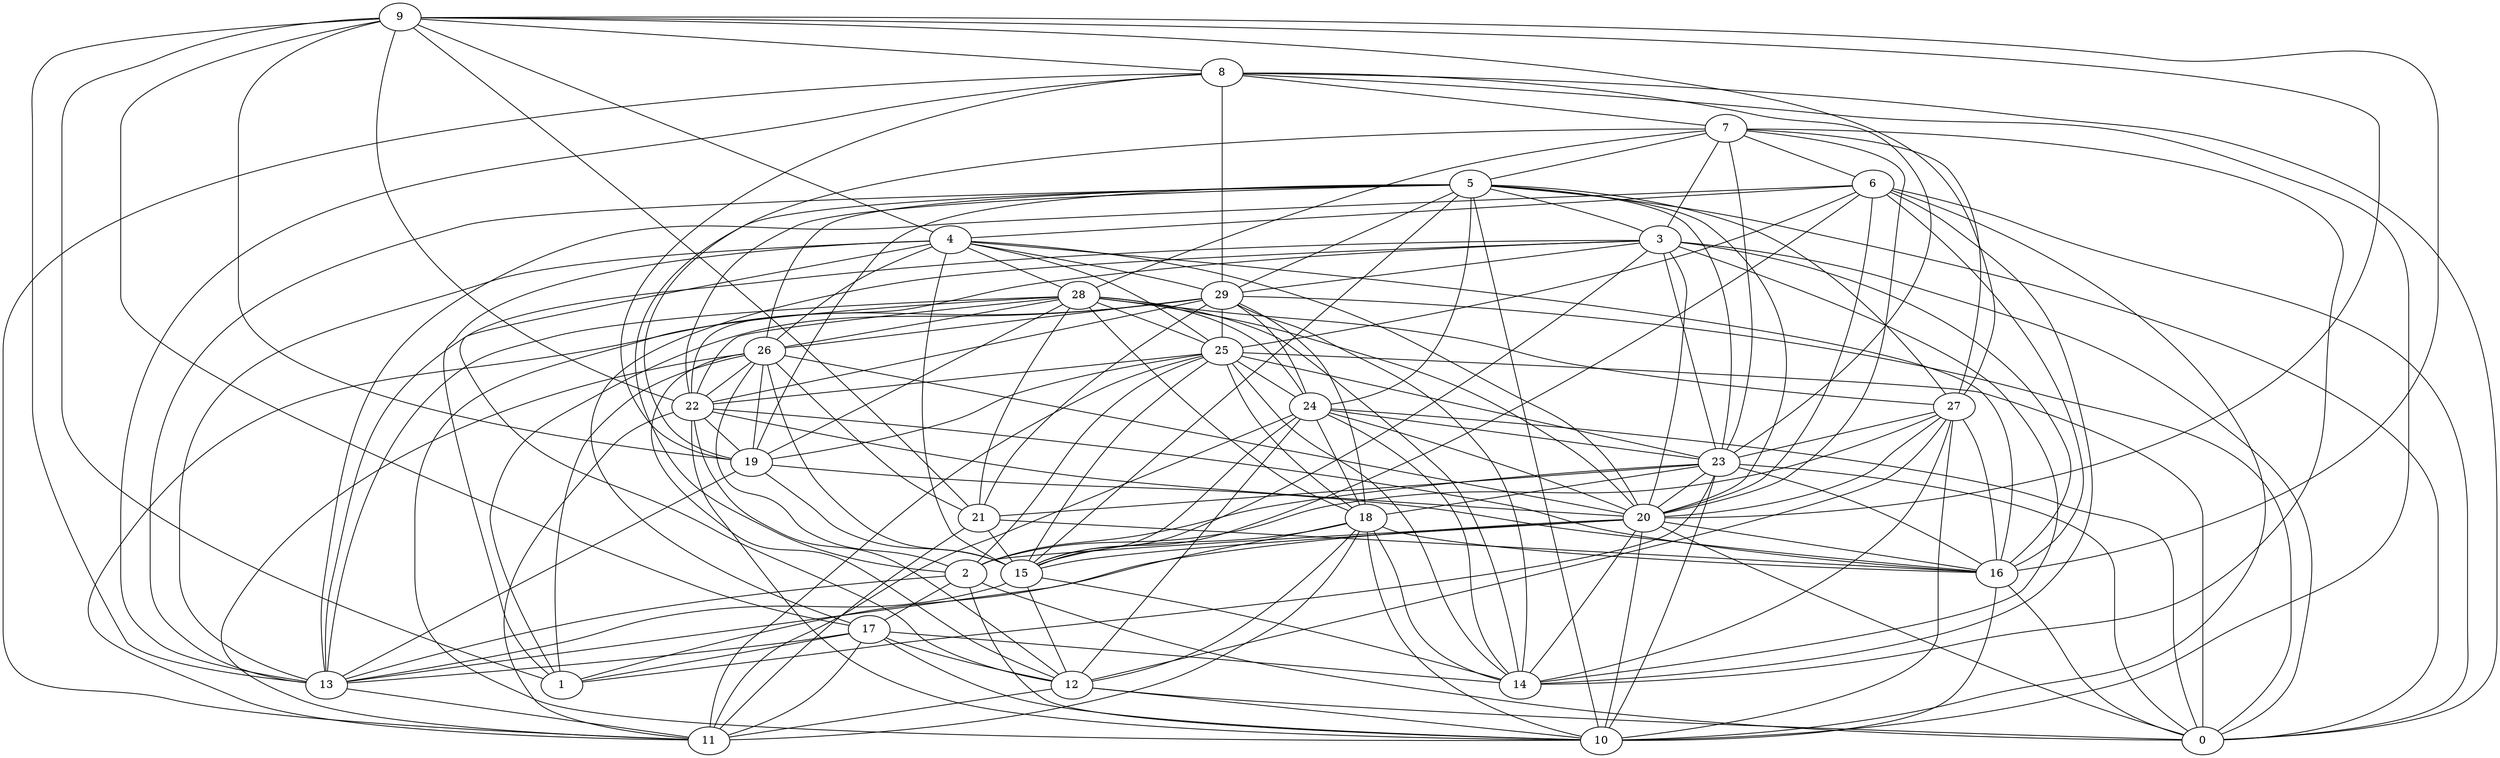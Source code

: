 digraph GG_graph {

subgraph G_graph {
edge [color = black]
"18" -> "11" [dir = none]
"18" -> "16" [dir = none]
"18" -> "1" [dir = none]
"18" -> "10" [dir = none]
"18" -> "15" [dir = none]
"18" -> "14" [dir = none]
"24" -> "15" [dir = none]
"24" -> "0" [dir = none]
"24" -> "14" [dir = none]
"20" -> "14" [dir = none]
"20" -> "16" [dir = none]
"20" -> "0" [dir = none]
"20" -> "15" [dir = none]
"20" -> "2" [dir = none]
"29" -> "18" [dir = none]
"29" -> "14" [dir = none]
"29" -> "21" [dir = none]
"29" -> "11" [dir = none]
"29" -> "0" [dir = none]
"29" -> "22" [dir = none]
"15" -> "13" [dir = none]
"15" -> "14" [dir = none]
"13" -> "11" [dir = none]
"27" -> "12" [dir = none]
"27" -> "2" [dir = none]
"27" -> "14" [dir = none]
"27" -> "23" [dir = none]
"27" -> "16" [dir = none]
"28" -> "25" [dir = none]
"28" -> "18" [dir = none]
"28" -> "13" [dir = none]
"28" -> "21" [dir = none]
"28" -> "10" [dir = none]
"28" -> "19" [dir = none]
"7" -> "28" [dir = none]
"7" -> "27" [dir = none]
"7" -> "5" [dir = none]
"7" -> "23" [dir = none]
"7" -> "6" [dir = none]
"26" -> "12" [dir = none]
"26" -> "22" [dir = none]
"16" -> "0" [dir = none]
"19" -> "13" [dir = none]
"3" -> "20" [dir = none]
"3" -> "16" [dir = none]
"3" -> "13" [dir = none]
"3" -> "15" [dir = none]
"6" -> "20" [dir = none]
"6" -> "15" [dir = none]
"6" -> "13" [dir = none]
"6" -> "25" [dir = none]
"12" -> "11" [dir = none]
"12" -> "0" [dir = none]
"4" -> "1" [dir = none]
"4" -> "25" [dir = none]
"4" -> "20" [dir = none]
"4" -> "16" [dir = none]
"4" -> "26" [dir = none]
"4" -> "12" [dir = none]
"22" -> "12" [dir = none]
"22" -> "10" [dir = none]
"17" -> "12" [dir = none]
"17" -> "14" [dir = none]
"9" -> "22" [dir = none]
"9" -> "8" [dir = none]
"9" -> "19" [dir = none]
"9" -> "27" [dir = none]
"9" -> "20" [dir = none]
"9" -> "1" [dir = none]
"5" -> "22" [dir = none]
"5" -> "3" [dir = none]
"5" -> "0" [dir = none]
"5" -> "29" [dir = none]
"5" -> "19" [dir = none]
"21" -> "15" [dir = none]
"23" -> "16" [dir = none]
"23" -> "21" [dir = none]
"23" -> "0" [dir = none]
"23" -> "10" [dir = none]
"2" -> "17" [dir = none]
"2" -> "13" [dir = none]
"2" -> "10" [dir = none]
"25" -> "0" [dir = none]
"8" -> "13" [dir = none]
"8" -> "7" [dir = none]
"8" -> "29" [dir = none]
"8" -> "10" [dir = none]
"3" -> "17" [dir = none]
"20" -> "10" [dir = none]
"25" -> "11" [dir = none]
"4" -> "28" [dir = none]
"17" -> "11" [dir = none]
"24" -> "11" [dir = none]
"8" -> "19" [dir = none]
"28" -> "14" [dir = none]
"25" -> "14" [dir = none]
"4" -> "15" [dir = none]
"28" -> "26" [dir = none]
"3" -> "23" [dir = none]
"5" -> "27" [dir = none]
"17" -> "10" [dir = none]
"9" -> "4" [dir = none]
"26" -> "21" [dir = none]
"5" -> "15" [dir = none]
"22" -> "11" [dir = none]
"9" -> "13" [dir = none]
"5" -> "24" [dir = none]
"8" -> "0" [dir = none]
"21" -> "11" [dir = none]
"24" -> "23" [dir = none]
"7" -> "14" [dir = none]
"6" -> "16" [dir = none]
"24" -> "20" [dir = none]
"25" -> "22" [dir = none]
"20" -> "13" [dir = none]
"22" -> "20" [dir = none]
"28" -> "20" [dir = none]
"22" -> "19" [dir = none]
"3" -> "22" [dir = none]
"8" -> "23" [dir = none]
"7" -> "19" [dir = none]
"23" -> "1" [dir = none]
"8" -> "11" [dir = none]
"25" -> "18" [dir = none]
"7" -> "20" [dir = none]
"28" -> "27" [dir = none]
"5" -> "26" [dir = none]
"26" -> "19" [dir = none]
"2" -> "0" [dir = none]
"9" -> "21" [dir = none]
"25" -> "19" [dir = none]
"3" -> "29" [dir = none]
"5" -> "20" [dir = none]
"3" -> "14" [dir = none]
"25" -> "24" [dir = none]
"6" -> "0" [dir = none]
"6" -> "14" [dir = none]
"26" -> "1" [dir = none]
"9" -> "17" [dir = none]
"5" -> "13" [dir = none]
"26" -> "20" [dir = none]
"6" -> "10" [dir = none]
"24" -> "18" [dir = none]
"23" -> "2" [dir = none]
"4" -> "29" [dir = none]
"27" -> "20" [dir = none]
"5" -> "2" [dir = none]
"24" -> "12" [dir = none]
"22" -> "16" [dir = none]
"19" -> "16" [dir = none]
"12" -> "10" [dir = none]
"5" -> "23" [dir = none]
"17" -> "13" [dir = none]
"3" -> "0" [dir = none]
"25" -> "2" [dir = none]
"27" -> "10" [dir = none]
"15" -> "12" [dir = none]
"29" -> "26" [dir = none]
"5" -> "10" [dir = none]
"23" -> "18" [dir = none]
"29" -> "25" [dir = none]
"9" -> "16" [dir = none]
"26" -> "15" [dir = none]
"29" -> "24" [dir = none]
"23" -> "20" [dir = none]
"7" -> "3" [dir = none]
"29" -> "1" [dir = none]
"6" -> "4" [dir = none]
"26" -> "11" [dir = none]
"25" -> "15" [dir = none]
"17" -> "1" [dir = none]
"21" -> "16" [dir = none]
"19" -> "15" [dir = none]
"4" -> "13" [dir = none]
"16" -> "10" [dir = none]
"18" -> "12" [dir = none]
"28" -> "24" [dir = none]
"28" -> "22" [dir = none]
"25" -> "23" [dir = none]
"26" -> "2" [dir = none]
}

}
